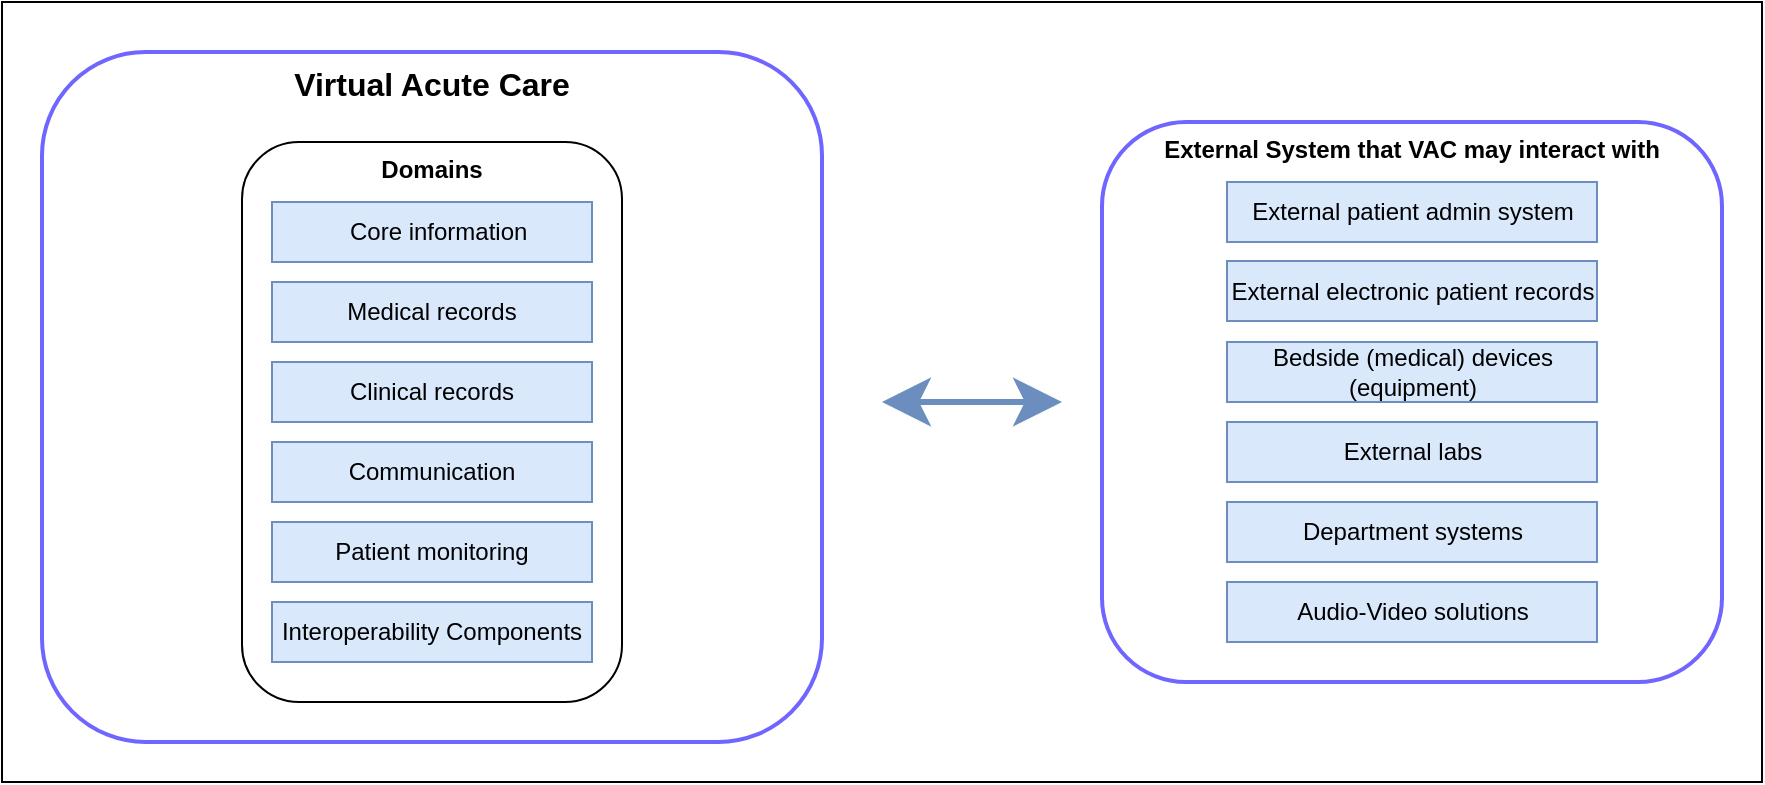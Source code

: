 <mxfile version="23.0.2" type="github">
  <diagram name="Página-1" id="NvOkRXFZy1sR7MOj2uYC">
    <mxGraphModel dx="2927" dy="1052" grid="1" gridSize="10" guides="1" tooltips="1" connect="1" arrows="1" fold="1" page="1" pageScale="1" pageWidth="827" pageHeight="1169" math="0" shadow="0">
      <root>
        <mxCell id="0" />
        <mxCell id="1" parent="0" />
        <mxCell id="aQT2YjNnW5ILz049okqL-21" value="" style="rounded=0;whiteSpace=wrap;html=1;" vertex="1" parent="1">
          <mxGeometry x="90" y="280" width="880" height="390" as="geometry" />
        </mxCell>
        <mxCell id="aQT2YjNnW5ILz049okqL-1" value="&lt;font style=&quot;font-size: 16px;&quot;&gt;&lt;b&gt;Virtual Acute Care&lt;/b&gt;&lt;/font&gt;" style="rounded=1;whiteSpace=wrap;html=1;verticalAlign=top;strokeColor=#7066ff;strokeWidth=2;" vertex="1" parent="1">
          <mxGeometry x="110" y="305" width="390" height="345" as="geometry" />
        </mxCell>
        <mxCell id="aQT2YjNnW5ILz049okqL-11" value="" style="group;" vertex="1" connectable="0" parent="1">
          <mxGeometry x="210" y="350" width="190" height="280" as="geometry" />
        </mxCell>
        <mxCell id="aQT2YjNnW5ILz049okqL-2" value="&lt;b&gt;Domains&lt;/b&gt;" style="rounded=1;whiteSpace=wrap;html=1;verticalAlign=top;" vertex="1" parent="aQT2YjNnW5ILz049okqL-11">
          <mxGeometry width="190" height="280" as="geometry" />
        </mxCell>
        <mxCell id="aQT2YjNnW5ILz049okqL-3" value="&amp;nbsp; Core information" style="rounded=0;whiteSpace=wrap;html=1;fillColor=#dae8fc;strokeColor=#6c8ebf;" vertex="1" parent="aQT2YjNnW5ILz049okqL-11">
          <mxGeometry x="15" y="30" width="160" height="30" as="geometry" />
        </mxCell>
        <mxCell id="aQT2YjNnW5ILz049okqL-4" value="Medical records" style="rounded=0;whiteSpace=wrap;html=1;fillColor=#dae8fc;strokeColor=#6c8ebf;" vertex="1" parent="aQT2YjNnW5ILz049okqL-11">
          <mxGeometry x="15" y="70" width="160" height="30" as="geometry" />
        </mxCell>
        <mxCell id="aQT2YjNnW5ILz049okqL-5" value="Clinical records" style="rounded=0;whiteSpace=wrap;html=1;fillColor=#dae8fc;strokeColor=#6c8ebf;" vertex="1" parent="aQT2YjNnW5ILz049okqL-11">
          <mxGeometry x="15" y="110" width="160" height="30" as="geometry" />
        </mxCell>
        <mxCell id="aQT2YjNnW5ILz049okqL-6" value="Communication" style="rounded=0;whiteSpace=wrap;html=1;fillColor=#dae8fc;strokeColor=#6c8ebf;" vertex="1" parent="aQT2YjNnW5ILz049okqL-11">
          <mxGeometry x="15" y="150" width="160" height="30" as="geometry" />
        </mxCell>
        <mxCell id="aQT2YjNnW5ILz049okqL-7" value="Patient monitoring" style="rounded=0;whiteSpace=wrap;html=1;fillColor=#dae8fc;strokeColor=#6c8ebf;" vertex="1" parent="aQT2YjNnW5ILz049okqL-11">
          <mxGeometry x="15" y="190" width="160" height="30" as="geometry" />
        </mxCell>
        <mxCell id="aQT2YjNnW5ILz049okqL-10" value="Interoperability Components" style="rounded=0;whiteSpace=wrap;html=1;fillColor=#dae8fc;strokeColor=#6c8ebf;" vertex="1" parent="aQT2YjNnW5ILz049okqL-11">
          <mxGeometry x="15" y="230" width="160" height="30" as="geometry" />
        </mxCell>
        <mxCell id="aQT2YjNnW5ILz049okqL-19" value="" style="group;strokeWidth=3;" vertex="1" connectable="0" parent="1">
          <mxGeometry x="640" y="340" width="310" height="280" as="geometry" />
        </mxCell>
        <mxCell id="aQT2YjNnW5ILz049okqL-9" value="&lt;b&gt;External System that VAC may interact with&lt;/b&gt;" style="rounded=1;whiteSpace=wrap;html=1;verticalAlign=top;strokeColor=#7066ff;strokeWidth=2;" vertex="1" parent="aQT2YjNnW5ILz049okqL-19">
          <mxGeometry width="310" height="280" as="geometry" />
        </mxCell>
        <mxCell id="aQT2YjNnW5ILz049okqL-12" value="External patient admin system" style="rounded=0;whiteSpace=wrap;html=1;fillColor=#dae8fc;strokeColor=#6c8ebf;" vertex="1" parent="aQT2YjNnW5ILz049okqL-19">
          <mxGeometry x="62.5" y="30" width="185" height="30" as="geometry" />
        </mxCell>
        <mxCell id="aQT2YjNnW5ILz049okqL-13" value="External electronic patient records" style="rounded=0;whiteSpace=wrap;html=1;fillColor=#dae8fc;strokeColor=#6c8ebf;" vertex="1" parent="aQT2YjNnW5ILz049okqL-19">
          <mxGeometry x="62.5" y="69.5" width="185" height="30" as="geometry" />
        </mxCell>
        <mxCell id="aQT2YjNnW5ILz049okqL-14" value="Bedside (medical) devices (equipment)" style="rounded=0;whiteSpace=wrap;html=1;fillColor=#dae8fc;strokeColor=#6c8ebf;" vertex="1" parent="aQT2YjNnW5ILz049okqL-19">
          <mxGeometry x="62.5" y="110" width="185" height="30" as="geometry" />
        </mxCell>
        <mxCell id="aQT2YjNnW5ILz049okqL-15" value="External labs" style="rounded=0;whiteSpace=wrap;html=1;fillColor=#dae8fc;strokeColor=#6c8ebf;" vertex="1" parent="aQT2YjNnW5ILz049okqL-19">
          <mxGeometry x="62.5" y="150" width="185" height="30" as="geometry" />
        </mxCell>
        <mxCell id="aQT2YjNnW5ILz049okqL-16" value="Department systems" style="rounded=0;whiteSpace=wrap;html=1;fillColor=#dae8fc;strokeColor=#6c8ebf;" vertex="1" parent="aQT2YjNnW5ILz049okqL-19">
          <mxGeometry x="62.5" y="190" width="185" height="30" as="geometry" />
        </mxCell>
        <mxCell id="aQT2YjNnW5ILz049okqL-18" value="Audio-Video solutions" style="rounded=0;whiteSpace=wrap;html=1;fillColor=#dae8fc;strokeColor=#6c8ebf;" vertex="1" parent="aQT2YjNnW5ILz049okqL-19">
          <mxGeometry x="62.5" y="230" width="185" height="30" as="geometry" />
        </mxCell>
        <mxCell id="aQT2YjNnW5ILz049okqL-20" value="" style="endArrow=classic;startArrow=classic;html=1;rounded=0;jumpSize=13;endSize=15;startSize=15;strokeWidth=3;strokeColor=#6c8ebf;fillColor=#dae8fc;" edge="1" parent="1">
          <mxGeometry width="50" height="50" relative="1" as="geometry">
            <mxPoint x="530" y="480" as="sourcePoint" />
            <mxPoint x="620" y="480" as="targetPoint" />
          </mxGeometry>
        </mxCell>
      </root>
    </mxGraphModel>
  </diagram>
</mxfile>
